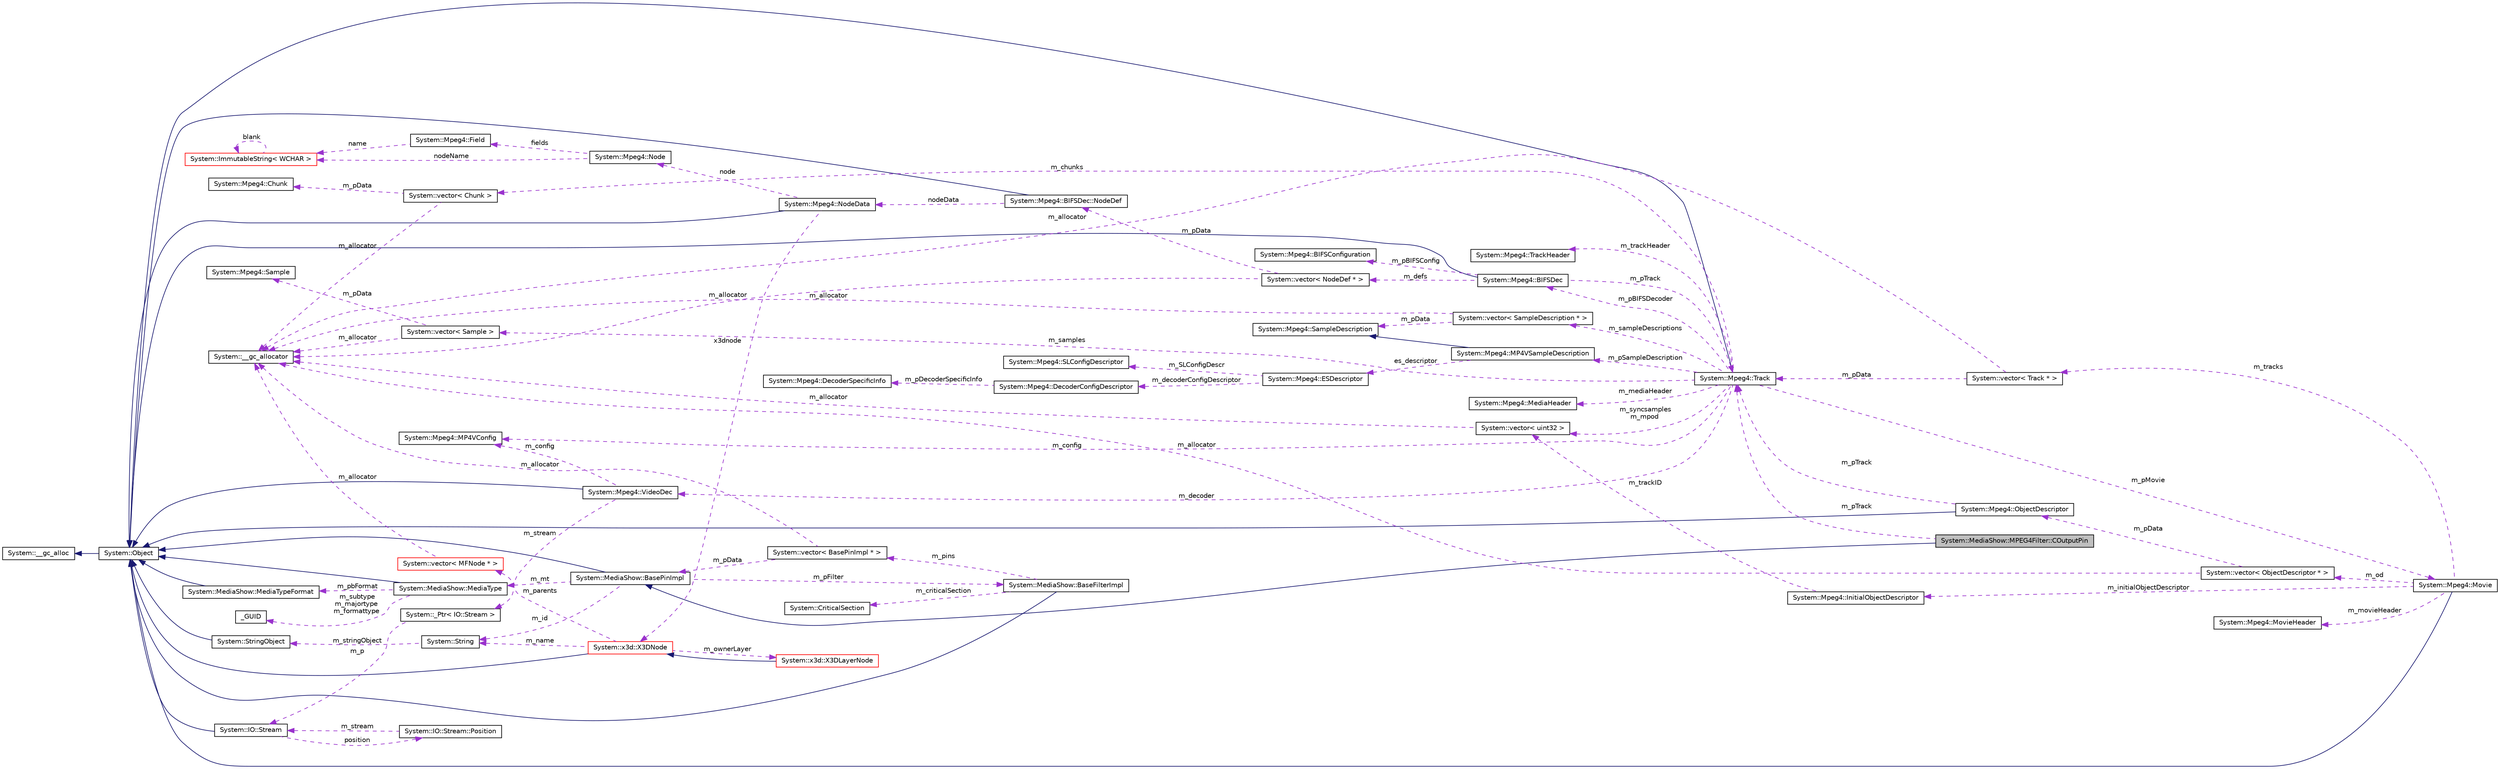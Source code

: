 digraph G
{
  edge [fontname="Helvetica",fontsize="10",labelfontname="Helvetica",labelfontsize="10"];
  node [fontname="Helvetica",fontsize="10",shape=record];
  rankdir="LR";
  Node1 [label="System::MediaShow::MPEG4Filter::COutputPin",height=0.2,width=0.4,color="black", fillcolor="grey75", style="filled" fontcolor="black"];
  Node2 -> Node1 [dir="back",color="midnightblue",fontsize="10",style="solid",fontname="Helvetica"];
  Node2 [label="System::MediaShow::BasePinImpl",height=0.2,width=0.4,color="black", fillcolor="white", style="filled",URL="$class_system_1_1_media_show_1_1_base_pin_impl.html"];
  Node3 -> Node2 [dir="back",color="midnightblue",fontsize="10",style="solid",fontname="Helvetica"];
  Node3 [label="System::Object",height=0.2,width=0.4,color="black", fillcolor="white", style="filled",URL="$class_system_1_1_object.html"];
  Node4 -> Node3 [dir="back",color="midnightblue",fontsize="10",style="solid",fontname="Helvetica"];
  Node4 [label="System::__gc_alloc",height=0.2,width=0.4,color="black", fillcolor="white", style="filled",URL="$class_system_1_1____gc__alloc.html"];
  Node5 -> Node2 [dir="back",color="darkorchid3",fontsize="10",style="dashed",label=" m_mt" ,fontname="Helvetica"];
  Node5 [label="System::MediaShow::MediaType",height=0.2,width=0.4,color="black", fillcolor="white", style="filled",URL="$class_system_1_1_media_show_1_1_media_type.html"];
  Node3 -> Node5 [dir="back",color="midnightblue",fontsize="10",style="solid",fontname="Helvetica"];
  Node6 -> Node5 [dir="back",color="darkorchid3",fontsize="10",style="dashed",label=" m_subtype\nm_majortype\nm_formattype" ,fontname="Helvetica"];
  Node6 [label="_GUID",height=0.2,width=0.4,color="black", fillcolor="white", style="filled",URL="$struct___g_u_i_d.html"];
  Node7 -> Node5 [dir="back",color="darkorchid3",fontsize="10",style="dashed",label=" m_pbFormat" ,fontname="Helvetica"];
  Node7 [label="System::MediaShow::MediaTypeFormat",height=0.2,width=0.4,color="black", fillcolor="white", style="filled",URL="$class_system_1_1_media_show_1_1_media_type_format.html"];
  Node3 -> Node7 [dir="back",color="midnightblue",fontsize="10",style="solid",fontname="Helvetica"];
  Node8 -> Node2 [dir="back",color="darkorchid3",fontsize="10",style="dashed",label=" m_id" ,fontname="Helvetica"];
  Node8 [label="System::String",height=0.2,width=0.4,color="black", fillcolor="white", style="filled",URL="$class_system_1_1_string.html"];
  Node9 -> Node8 [dir="back",color="darkorchid3",fontsize="10",style="dashed",label=" m_stringObject" ,fontname="Helvetica"];
  Node9 [label="System::StringObject",height=0.2,width=0.4,color="black", fillcolor="white", style="filled",URL="$class_system_1_1_string_object.html"];
  Node3 -> Node9 [dir="back",color="midnightblue",fontsize="10",style="solid",fontname="Helvetica"];
  Node10 -> Node2 [dir="back",color="darkorchid3",fontsize="10",style="dashed",label=" m_pFilter" ,fontname="Helvetica"];
  Node10 [label="System::MediaShow::BaseFilterImpl",height=0.2,width=0.4,color="black", fillcolor="white", style="filled",URL="$class_system_1_1_media_show_1_1_base_filter_impl.html"];
  Node3 -> Node10 [dir="back",color="midnightblue",fontsize="10",style="solid",fontname="Helvetica"];
  Node11 -> Node10 [dir="back",color="darkorchid3",fontsize="10",style="dashed",label=" m_criticalSection" ,fontname="Helvetica"];
  Node11 [label="System::CriticalSection",height=0.2,width=0.4,color="black", fillcolor="white", style="filled",URL="$class_system_1_1_critical_section.html"];
  Node12 -> Node10 [dir="back",color="darkorchid3",fontsize="10",style="dashed",label=" m_pins" ,fontname="Helvetica"];
  Node12 [label="System::vector\< BasePinImpl * \>",height=0.2,width=0.4,color="black", fillcolor="white", style="filled",URL="$class_system_1_1vector.html"];
  Node2 -> Node12 [dir="back",color="darkorchid3",fontsize="10",style="dashed",label=" m_pData" ,fontname="Helvetica"];
  Node13 -> Node12 [dir="back",color="darkorchid3",fontsize="10",style="dashed",label=" m_allocator" ,fontname="Helvetica"];
  Node13 [label="System::__gc_allocator",height=0.2,width=0.4,color="black", fillcolor="white", style="filled",URL="$class_system_1_1____gc__allocator.html"];
  Node14 -> Node1 [dir="back",color="darkorchid3",fontsize="10",style="dashed",label=" m_pTrack" ,fontname="Helvetica"];
  Node14 [label="System::Mpeg4::Track",height=0.2,width=0.4,color="black", fillcolor="white", style="filled",URL="$class_system_1_1_mpeg4_1_1_track.html"];
  Node3 -> Node14 [dir="back",color="midnightblue",fontsize="10",style="solid",fontname="Helvetica"];
  Node15 -> Node14 [dir="back",color="darkorchid3",fontsize="10",style="dashed",label=" m_config" ,fontname="Helvetica"];
  Node15 [label="System::Mpeg4::MP4VConfig",height=0.2,width=0.4,color="black", fillcolor="white", style="filled",URL="$class_system_1_1_mpeg4_1_1_m_p4_v_config.html"];
  Node16 -> Node14 [dir="back",color="darkorchid3",fontsize="10",style="dashed",label=" m_mediaHeader" ,fontname="Helvetica"];
  Node16 [label="System::Mpeg4::MediaHeader",height=0.2,width=0.4,color="black", fillcolor="white", style="filled",URL="$class_system_1_1_mpeg4_1_1_media_header.html"];
  Node17 -> Node14 [dir="back",color="darkorchid3",fontsize="10",style="dashed",label=" m_trackHeader" ,fontname="Helvetica"];
  Node17 [label="System::Mpeg4::TrackHeader",height=0.2,width=0.4,color="black", fillcolor="white", style="filled",URL="$class_system_1_1_mpeg4_1_1_track_header.html"];
  Node18 -> Node14 [dir="back",color="darkorchid3",fontsize="10",style="dashed",label=" m_samples" ,fontname="Helvetica"];
  Node18 [label="System::vector\< Sample \>",height=0.2,width=0.4,color="black", fillcolor="white", style="filled",URL="$class_system_1_1vector.html"];
  Node13 -> Node18 [dir="back",color="darkorchid3",fontsize="10",style="dashed",label=" m_allocator" ,fontname="Helvetica"];
  Node19 -> Node18 [dir="back",color="darkorchid3",fontsize="10",style="dashed",label=" m_pData" ,fontname="Helvetica"];
  Node19 [label="System::Mpeg4::Sample",height=0.2,width=0.4,color="black", fillcolor="white", style="filled",URL="$class_system_1_1_mpeg4_1_1_sample.html"];
  Node20 -> Node14 [dir="back",color="darkorchid3",fontsize="10",style="dashed",label=" m_syncsamples\nm_mpod" ,fontname="Helvetica"];
  Node20 [label="System::vector\< uint32 \>",height=0.2,width=0.4,color="black", fillcolor="white", style="filled",URL="$class_system_1_1vector.html"];
  Node13 -> Node20 [dir="back",color="darkorchid3",fontsize="10",style="dashed",label=" m_allocator" ,fontname="Helvetica"];
  Node21 -> Node14 [dir="back",color="darkorchid3",fontsize="10",style="dashed",label=" m_sampleDescriptions" ,fontname="Helvetica"];
  Node21 [label="System::vector\< SampleDescription * \>",height=0.2,width=0.4,color="black", fillcolor="white", style="filled",URL="$class_system_1_1vector.html"];
  Node13 -> Node21 [dir="back",color="darkorchid3",fontsize="10",style="dashed",label=" m_allocator" ,fontname="Helvetica"];
  Node22 -> Node21 [dir="back",color="darkorchid3",fontsize="10",style="dashed",label=" m_pData" ,fontname="Helvetica"];
  Node22 [label="System::Mpeg4::SampleDescription",height=0.2,width=0.4,color="black", fillcolor="white", style="filled",URL="$class_system_1_1_mpeg4_1_1_sample_description.html"];
  Node23 -> Node14 [dir="back",color="darkorchid3",fontsize="10",style="dashed",label=" m_chunks" ,fontname="Helvetica"];
  Node23 [label="System::vector\< Chunk \>",height=0.2,width=0.4,color="black", fillcolor="white", style="filled",URL="$class_system_1_1vector.html"];
  Node13 -> Node23 [dir="back",color="darkorchid3",fontsize="10",style="dashed",label=" m_allocator" ,fontname="Helvetica"];
  Node24 -> Node23 [dir="back",color="darkorchid3",fontsize="10",style="dashed",label=" m_pData" ,fontname="Helvetica"];
  Node24 [label="System::Mpeg4::Chunk",height=0.2,width=0.4,color="black", fillcolor="white", style="filled",URL="$class_system_1_1_mpeg4_1_1_chunk.html"];
  Node25 -> Node14 [dir="back",color="darkorchid3",fontsize="10",style="dashed",label=" m_pMovie" ,fontname="Helvetica"];
  Node25 [label="System::Mpeg4::Movie",height=0.2,width=0.4,color="black", fillcolor="white", style="filled",URL="$class_system_1_1_mpeg4_1_1_movie.html"];
  Node3 -> Node25 [dir="back",color="midnightblue",fontsize="10",style="solid",fontname="Helvetica"];
  Node26 -> Node25 [dir="back",color="darkorchid3",fontsize="10",style="dashed",label=" m_od" ,fontname="Helvetica"];
  Node26 [label="System::vector\< ObjectDescriptor * \>",height=0.2,width=0.4,color="black", fillcolor="white", style="filled",URL="$class_system_1_1vector.html"];
  Node13 -> Node26 [dir="back",color="darkorchid3",fontsize="10",style="dashed",label=" m_allocator" ,fontname="Helvetica"];
  Node27 -> Node26 [dir="back",color="darkorchid3",fontsize="10",style="dashed",label=" m_pData" ,fontname="Helvetica"];
  Node27 [label="System::Mpeg4::ObjectDescriptor",height=0.2,width=0.4,color="black", fillcolor="white", style="filled",URL="$class_system_1_1_mpeg4_1_1_object_descriptor.html"];
  Node3 -> Node27 [dir="back",color="midnightblue",fontsize="10",style="solid",fontname="Helvetica"];
  Node14 -> Node27 [dir="back",color="darkorchid3",fontsize="10",style="dashed",label=" m_pTrack" ,fontname="Helvetica"];
  Node28 -> Node25 [dir="back",color="darkorchid3",fontsize="10",style="dashed",label=" m_tracks" ,fontname="Helvetica"];
  Node28 [label="System::vector\< Track * \>",height=0.2,width=0.4,color="black", fillcolor="white", style="filled",URL="$class_system_1_1vector.html"];
  Node13 -> Node28 [dir="back",color="darkorchid3",fontsize="10",style="dashed",label=" m_allocator" ,fontname="Helvetica"];
  Node14 -> Node28 [dir="back",color="darkorchid3",fontsize="10",style="dashed",label=" m_pData" ,fontname="Helvetica"];
  Node29 -> Node25 [dir="back",color="darkorchid3",fontsize="10",style="dashed",label=" m_movieHeader" ,fontname="Helvetica"];
  Node29 [label="System::Mpeg4::MovieHeader",height=0.2,width=0.4,color="black", fillcolor="white", style="filled",URL="$class_system_1_1_mpeg4_1_1_movie_header.html"];
  Node30 -> Node25 [dir="back",color="darkorchid3",fontsize="10",style="dashed",label=" m_initialObjectDescriptor" ,fontname="Helvetica"];
  Node30 [label="System::Mpeg4::InitialObjectDescriptor",height=0.2,width=0.4,color="black", fillcolor="white", style="filled",URL="$class_system_1_1_mpeg4_1_1_initial_object_descriptor.html"];
  Node20 -> Node30 [dir="back",color="darkorchid3",fontsize="10",style="dashed",label=" m_trackID" ,fontname="Helvetica"];
  Node31 -> Node14 [dir="back",color="darkorchid3",fontsize="10",style="dashed",label=" m_pSampleDescription" ,fontname="Helvetica"];
  Node31 [label="System::Mpeg4::MP4VSampleDescription",height=0.2,width=0.4,color="black", fillcolor="white", style="filled",URL="$class_system_1_1_mpeg4_1_1_m_p4_v_sample_description.html"];
  Node22 -> Node31 [dir="back",color="midnightblue",fontsize="10",style="solid",fontname="Helvetica"];
  Node32 -> Node31 [dir="back",color="darkorchid3",fontsize="10",style="dashed",label=" es_descriptor" ,fontname="Helvetica"];
  Node32 [label="System::Mpeg4::ESDescriptor",height=0.2,width=0.4,color="black", fillcolor="white", style="filled",URL="$class_system_1_1_mpeg4_1_1_e_s_descriptor.html"];
  Node33 -> Node32 [dir="back",color="darkorchid3",fontsize="10",style="dashed",label=" m_SLConfigDescr" ,fontname="Helvetica"];
  Node33 [label="System::Mpeg4::SLConfigDescriptor",height=0.2,width=0.4,color="black", fillcolor="white", style="filled",URL="$class_system_1_1_mpeg4_1_1_s_l_config_descriptor.html"];
  Node34 -> Node32 [dir="back",color="darkorchid3",fontsize="10",style="dashed",label=" m_decoderConfigDescriptor" ,fontname="Helvetica"];
  Node34 [label="System::Mpeg4::DecoderConfigDescriptor",height=0.2,width=0.4,color="black", fillcolor="white", style="filled",URL="$class_system_1_1_mpeg4_1_1_decoder_config_descriptor.html"];
  Node35 -> Node34 [dir="back",color="darkorchid3",fontsize="10",style="dashed",label=" m_pDecoderSpecificInfo" ,fontname="Helvetica"];
  Node35 [label="System::Mpeg4::DecoderSpecificInfo",height=0.2,width=0.4,color="black", fillcolor="white", style="filled",URL="$class_system_1_1_mpeg4_1_1_decoder_specific_info.html"];
  Node36 -> Node14 [dir="back",color="darkorchid3",fontsize="10",style="dashed",label=" m_pBIFSDecoder" ,fontname="Helvetica"];
  Node36 [label="System::Mpeg4::BIFSDec",height=0.2,width=0.4,color="black", fillcolor="white", style="filled",URL="$class_system_1_1_mpeg4_1_1_b_i_f_s_dec.html"];
  Node3 -> Node36 [dir="back",color="midnightblue",fontsize="10",style="solid",fontname="Helvetica"];
  Node37 -> Node36 [dir="back",color="darkorchid3",fontsize="10",style="dashed",label=" m_pBIFSConfig" ,fontname="Helvetica"];
  Node37 [label="System::Mpeg4::BIFSConfiguration",height=0.2,width=0.4,color="black", fillcolor="white", style="filled",URL="$class_system_1_1_mpeg4_1_1_b_i_f_s_configuration.html"];
  Node14 -> Node36 [dir="back",color="darkorchid3",fontsize="10",style="dashed",label=" m_pTrack" ,fontname="Helvetica"];
  Node38 -> Node36 [dir="back",color="darkorchid3",fontsize="10",style="dashed",label=" m_defs" ,fontname="Helvetica"];
  Node38 [label="System::vector\< NodeDef * \>",height=0.2,width=0.4,color="black", fillcolor="white", style="filled",URL="$class_system_1_1vector.html"];
  Node13 -> Node38 [dir="back",color="darkorchid3",fontsize="10",style="dashed",label=" m_allocator" ,fontname="Helvetica"];
  Node39 -> Node38 [dir="back",color="darkorchid3",fontsize="10",style="dashed",label=" m_pData" ,fontname="Helvetica"];
  Node39 [label="System::Mpeg4::BIFSDec::NodeDef",height=0.2,width=0.4,color="black", fillcolor="white", style="filled",URL="$class_system_1_1_mpeg4_1_1_b_i_f_s_dec_1_1_node_def.html"];
  Node3 -> Node39 [dir="back",color="midnightblue",fontsize="10",style="solid",fontname="Helvetica"];
  Node40 -> Node39 [dir="back",color="darkorchid3",fontsize="10",style="dashed",label=" nodeData" ,fontname="Helvetica"];
  Node40 [label="System::Mpeg4::NodeData",height=0.2,width=0.4,color="black", fillcolor="white", style="filled",URL="$class_system_1_1_mpeg4_1_1_node_data.html"];
  Node3 -> Node40 [dir="back",color="midnightblue",fontsize="10",style="solid",fontname="Helvetica"];
  Node41 -> Node40 [dir="back",color="darkorchid3",fontsize="10",style="dashed",label=" node" ,fontname="Helvetica"];
  Node41 [label="System::Mpeg4::Node",height=0.2,width=0.4,color="black", fillcolor="white", style="filled",URL="$struct_system_1_1_mpeg4_1_1_node.html"];
  Node42 -> Node41 [dir="back",color="darkorchid3",fontsize="10",style="dashed",label=" fields" ,fontname="Helvetica"];
  Node42 [label="System::Mpeg4::Field",height=0.2,width=0.4,color="black", fillcolor="white", style="filled",URL="$struct_system_1_1_mpeg4_1_1_field.html"];
  Node43 -> Node42 [dir="back",color="darkorchid3",fontsize="10",style="dashed",label=" name" ,fontname="Helvetica"];
  Node43 [label="System::ImmutableString\< WCHAR \>",height=0.2,width=0.4,color="red", fillcolor="white", style="filled",URL="$class_system_1_1_immutable_string.html"];
  Node43 -> Node43 [dir="back",color="darkorchid3",fontsize="10",style="dashed",label=" blank" ,fontname="Helvetica"];
  Node43 -> Node41 [dir="back",color="darkorchid3",fontsize="10",style="dashed",label=" nodeName" ,fontname="Helvetica"];
  Node44 -> Node40 [dir="back",color="darkorchid3",fontsize="10",style="dashed",label=" x3dnode" ,fontname="Helvetica"];
  Node44 [label="System::x3d::X3DNode",height=0.2,width=0.4,color="red", fillcolor="white", style="filled",URL="$class_system_1_1x3d_1_1_x3_d_node.html"];
  Node3 -> Node44 [dir="back",color="midnightblue",fontsize="10",style="solid",fontname="Helvetica"];
  Node45 -> Node44 [dir="back",color="darkorchid3",fontsize="10",style="dashed",label=" m_ownerLayer" ,fontname="Helvetica"];
  Node45 [label="System::x3d::X3DLayerNode",height=0.2,width=0.4,color="red", fillcolor="white", style="filled",URL="$class_system_1_1x3d_1_1_x3_d_layer_node.html"];
  Node44 -> Node45 [dir="back",color="midnightblue",fontsize="10",style="solid",fontname="Helvetica"];
  Node46 -> Node44 [dir="back",color="darkorchid3",fontsize="10",style="dashed",label=" m_parents" ,fontname="Helvetica"];
  Node46 [label="System::vector\< MFNode * \>",height=0.2,width=0.4,color="red", fillcolor="white", style="filled",URL="$class_system_1_1vector.html"];
  Node13 -> Node46 [dir="back",color="darkorchid3",fontsize="10",style="dashed",label=" m_allocator" ,fontname="Helvetica"];
  Node8 -> Node44 [dir="back",color="darkorchid3",fontsize="10",style="dashed",label=" m_name" ,fontname="Helvetica"];
  Node47 -> Node14 [dir="back",color="darkorchid3",fontsize="10",style="dashed",label=" m_decoder" ,fontname="Helvetica"];
  Node47 [label="System::Mpeg4::VideoDec",height=0.2,width=0.4,color="black", fillcolor="white", style="filled",URL="$class_system_1_1_mpeg4_1_1_video_dec.html"];
  Node3 -> Node47 [dir="back",color="midnightblue",fontsize="10",style="solid",fontname="Helvetica"];
  Node15 -> Node47 [dir="back",color="darkorchid3",fontsize="10",style="dashed",label=" m_config" ,fontname="Helvetica"];
  Node48 -> Node47 [dir="back",color="darkorchid3",fontsize="10",style="dashed",label=" m_stream" ,fontname="Helvetica"];
  Node48 [label="System::_Ptr\< IO::Stream \>",height=0.2,width=0.4,color="black", fillcolor="white", style="filled",URL="$class_system_1_1___ptr.html"];
  Node49 -> Node48 [dir="back",color="darkorchid3",fontsize="10",style="dashed",label=" m_p" ,fontname="Helvetica"];
  Node49 [label="System::IO::Stream",height=0.2,width=0.4,color="black", fillcolor="white", style="filled",URL="$class_system_1_1_i_o_1_1_stream.html"];
  Node3 -> Node49 [dir="back",color="midnightblue",fontsize="10",style="solid",fontname="Helvetica"];
  Node50 -> Node49 [dir="back",color="darkorchid3",fontsize="10",style="dashed",label=" position" ,fontname="Helvetica"];
  Node50 [label="System::IO::Stream::Position",height=0.2,width=0.4,color="black", fillcolor="white", style="filled",URL="$class_system_1_1_i_o_1_1_stream_1_1_position.html"];
  Node49 -> Node50 [dir="back",color="darkorchid3",fontsize="10",style="dashed",label=" m_stream" ,fontname="Helvetica"];
}
